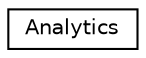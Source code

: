 digraph "Graphical Class Hierarchy"
{
  edge [fontname="Helvetica",fontsize="10",labelfontname="Helvetica",labelfontsize="10"];
  node [fontname="Helvetica",fontsize="10",shape=record];
  rankdir="LR";
  Node0 [label="Analytics",height=0.2,width=0.4,color="black", fillcolor="white", style="filled",URL="$classAnalytics.html",tooltip="header file for the analytics class that include functions and variables Description: Analytics Singl..."];
}
